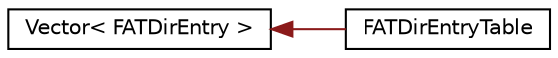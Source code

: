 digraph "类继承关系图"
{
  edge [fontname="Helvetica",fontsize="10",labelfontname="Helvetica",labelfontsize="10"];
  node [fontname="Helvetica",fontsize="10",shape=record];
  rankdir="LR";
  Node0 [label="Vector\< FATDirEntry \>",height=0.2,width=0.4,color="black", fillcolor="white", style="filled",URL="$d5/db2/class_vector.html"];
  Node0 -> Node1 [dir="back",color="firebrick4",fontsize="10",style="solid",fontname="Helvetica"];
  Node1 [label="FATDirEntryTable",height=0.2,width=0.4,color="black", fillcolor="white", style="filled",URL="$d9/d43/class_f_a_t_dir_entry_table.html"];
}
